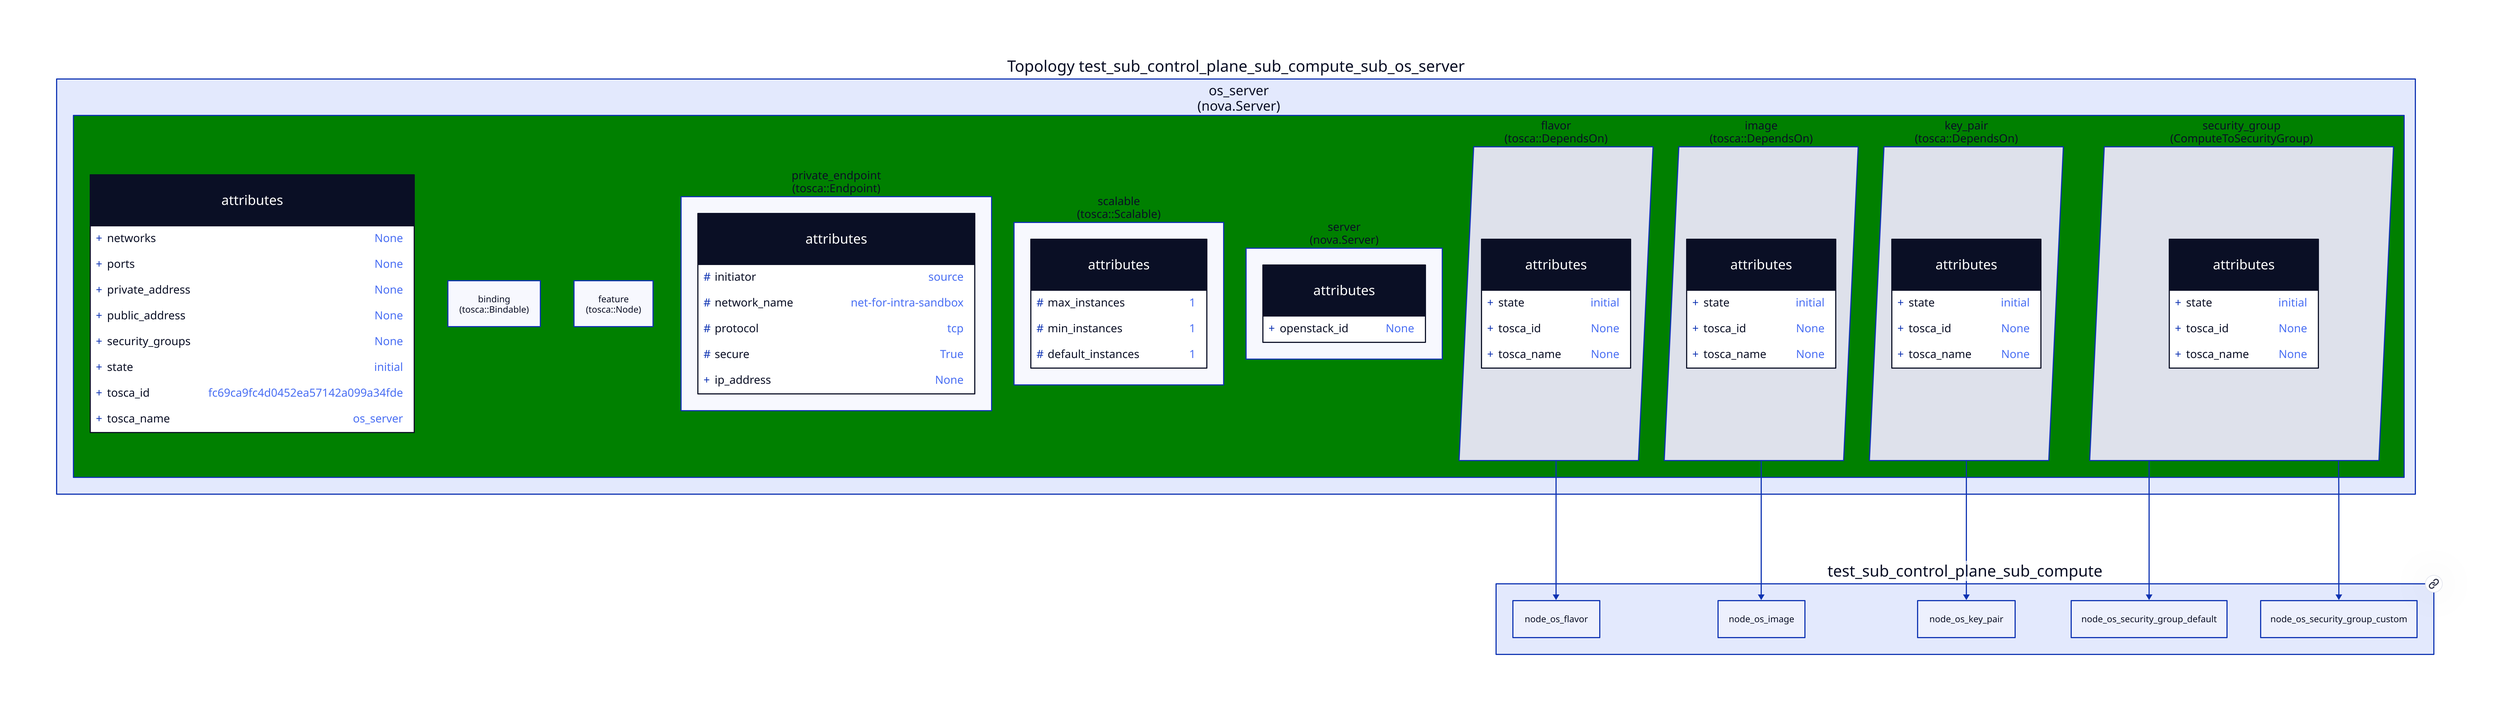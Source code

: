 
  test_sub_control_plane_sub_compute_sub_os_server: "Topology test_sub_control_plane_sub_compute_sub_os_server" {
  
  node_os_server: "os_server\n(nova.Server)" {
  
    style { fill: green }
    
  attributes {
    shape: class
  
    +networks: "None"
    
    +ports: "None"
    
    +private_address: "None"
    
    +public_address: "None"
    
    +security_groups: "None"
    
    +state: "initial"
    
    +tosca_id: "fc69ca9fc4d0452ea57142a099a34fde"
    
    +tosca_name: "os_server"
    
  }
  
  binding: "binding\n(tosca::Bindable)" {
  
  }
  
  feature: "feature\n(tosca::Node)" {
  
  }
  
  private_endpoint: "private_endpoint\n(tosca::Endpoint)" {
  
  attributes {
    shape: class
  
    \#initiator: "source"
    
    \#network_name: "net-for-intra-sandbox"
    
    \#protocol: "tcp"
    
    \#secure: "True"
    
    +ip_address: "None"
    
  }
  
  }
  
  scalable: "scalable\n(tosca::Scalable)" {
  
  attributes {
    shape: class
  
    \#max_instances: "1"
    
    \#min_instances: "1"
    
    \#default_instances: "1"
    
  }
  
  }
  
  server: "server\n(nova.Server)" {
  
  attributes {
    shape: class
  
    +openstack_id: "None"
    
  }
  
  }
  
  rel_flavor: "flavor\n(tosca::DependsOn)" {
    shape: parallelogram
  
  attributes {
    shape: class
  
    +state: "initial"
    
    +tosca_id: "None"
    
    +tosca_name: "None"
    
  }
  
  }
  
  rel_image: "image\n(tosca::DependsOn)" {
    shape: parallelogram
  
  attributes {
    shape: class
  
    +state: "initial"
    
    +tosca_id: "None"
    
    +tosca_name: "None"
    
  }
  
  }
  
  rel_key_pair: "key_pair\n(tosca::DependsOn)" {
    shape: parallelogram
  
  attributes {
    shape: class
  
    +state: "initial"
    
    +tosca_id: "None"
    
    +tosca_name: "None"
    
  }
  
  }
  
  rel_security_group: "security_group\n(ComputeToSecurityGroup)" {
    shape: parallelogram
  
  attributes {
    shape: class
  
    +state: "initial"
    
    +tosca_id: "None"
    
    +tosca_name: "None"
    
  }
  
  }
  
  rel_security_group: "security_group\n(ComputeToSecurityGroup)" {
    shape: parallelogram
  
  attributes {
    shape: class
  
    +state: "initial"
    
    +tosca_id: "None"
    
    +tosca_name: "None"
    
  }
  
  }
  
  }
  
  }
  
      test_sub_control_plane_sub_compute { link: "./test_sub_control_plane_sub_compute.svg" }
      test_sub_control_plane_sub_compute_sub_os_server.node_os_server.rel_flavor -> test_sub_control_plane_sub_compute.node_os_flavor
      
      test_sub_control_plane_sub_compute { link: "./test_sub_control_plane_sub_compute.svg" }
      test_sub_control_plane_sub_compute_sub_os_server.node_os_server.rel_image -> test_sub_control_plane_sub_compute.node_os_image
      
      test_sub_control_plane_sub_compute { link: "./test_sub_control_plane_sub_compute.svg" }
      test_sub_control_plane_sub_compute_sub_os_server.node_os_server.rel_key_pair -> test_sub_control_plane_sub_compute.node_os_key_pair
      
      test_sub_control_plane_sub_compute { link: "./test_sub_control_plane_sub_compute.svg" }
      test_sub_control_plane_sub_compute_sub_os_server.node_os_server.rel_security_group -> test_sub_control_plane_sub_compute.node_os_security_group_default
      
      test_sub_control_plane_sub_compute { link: "./test_sub_control_plane_sub_compute.svg" }
      test_sub_control_plane_sub_compute_sub_os_server.node_os_server.rel_security_group -> test_sub_control_plane_sub_compute.node_os_security_group_custom
      